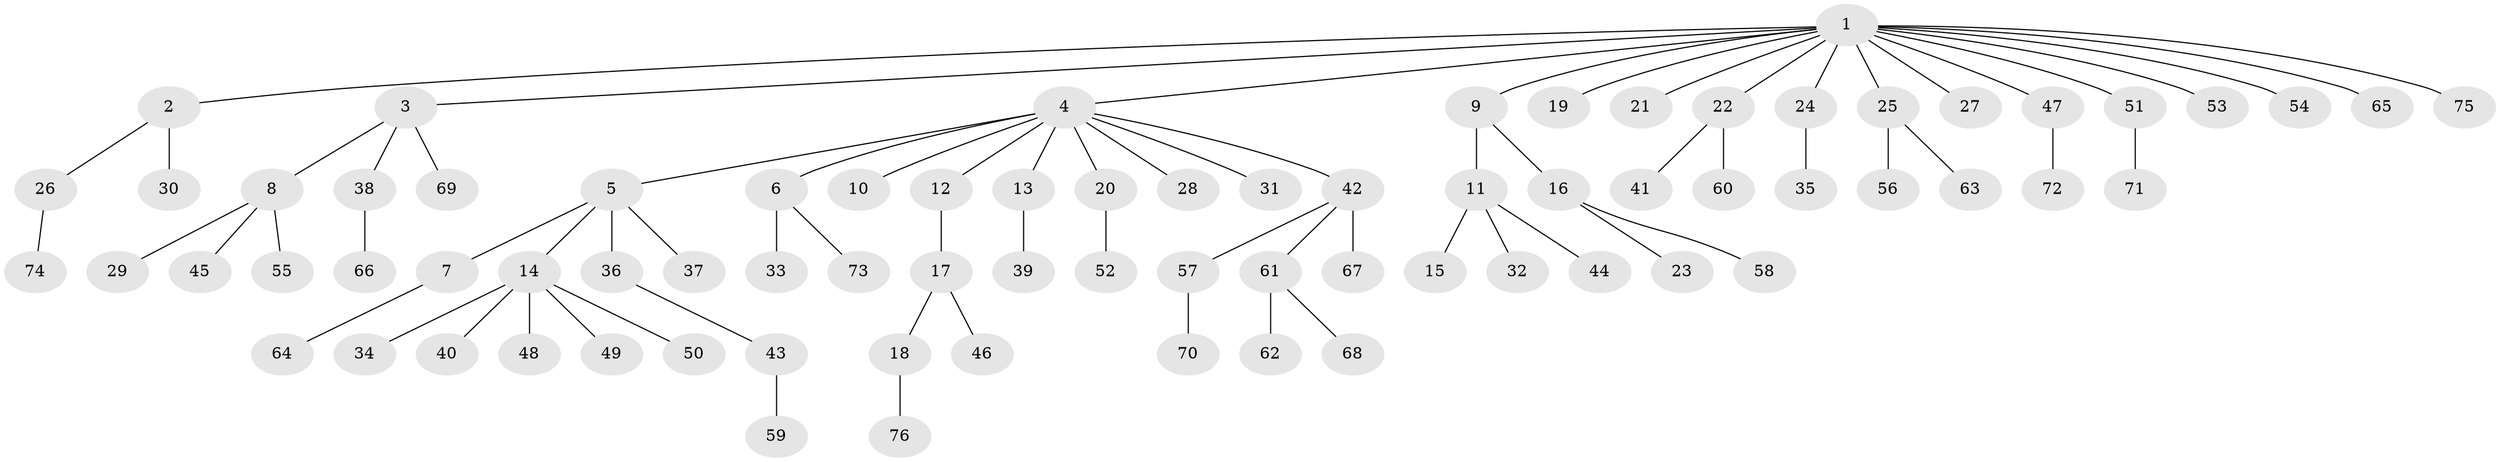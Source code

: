 // coarse degree distribution, {1: 0.8, 2: 0.13333333333333333, 4: 0.022222222222222223, 5: 0.022222222222222223, 31: 0.022222222222222223}
// Generated by graph-tools (version 1.1) at 2025/51/03/04/25 21:51:58]
// undirected, 76 vertices, 75 edges
graph export_dot {
graph [start="1"]
  node [color=gray90,style=filled];
  1;
  2;
  3;
  4;
  5;
  6;
  7;
  8;
  9;
  10;
  11;
  12;
  13;
  14;
  15;
  16;
  17;
  18;
  19;
  20;
  21;
  22;
  23;
  24;
  25;
  26;
  27;
  28;
  29;
  30;
  31;
  32;
  33;
  34;
  35;
  36;
  37;
  38;
  39;
  40;
  41;
  42;
  43;
  44;
  45;
  46;
  47;
  48;
  49;
  50;
  51;
  52;
  53;
  54;
  55;
  56;
  57;
  58;
  59;
  60;
  61;
  62;
  63;
  64;
  65;
  66;
  67;
  68;
  69;
  70;
  71;
  72;
  73;
  74;
  75;
  76;
  1 -- 2;
  1 -- 3;
  1 -- 4;
  1 -- 9;
  1 -- 19;
  1 -- 21;
  1 -- 22;
  1 -- 24;
  1 -- 25;
  1 -- 27;
  1 -- 47;
  1 -- 51;
  1 -- 53;
  1 -- 54;
  1 -- 65;
  1 -- 75;
  2 -- 26;
  2 -- 30;
  3 -- 8;
  3 -- 38;
  3 -- 69;
  4 -- 5;
  4 -- 6;
  4 -- 10;
  4 -- 12;
  4 -- 13;
  4 -- 20;
  4 -- 28;
  4 -- 31;
  4 -- 42;
  5 -- 7;
  5 -- 14;
  5 -- 36;
  5 -- 37;
  6 -- 33;
  6 -- 73;
  7 -- 64;
  8 -- 29;
  8 -- 45;
  8 -- 55;
  9 -- 11;
  9 -- 16;
  11 -- 15;
  11 -- 32;
  11 -- 44;
  12 -- 17;
  13 -- 39;
  14 -- 34;
  14 -- 40;
  14 -- 48;
  14 -- 49;
  14 -- 50;
  16 -- 23;
  16 -- 58;
  17 -- 18;
  17 -- 46;
  18 -- 76;
  20 -- 52;
  22 -- 41;
  22 -- 60;
  24 -- 35;
  25 -- 56;
  25 -- 63;
  26 -- 74;
  36 -- 43;
  38 -- 66;
  42 -- 57;
  42 -- 61;
  42 -- 67;
  43 -- 59;
  47 -- 72;
  51 -- 71;
  57 -- 70;
  61 -- 62;
  61 -- 68;
}
